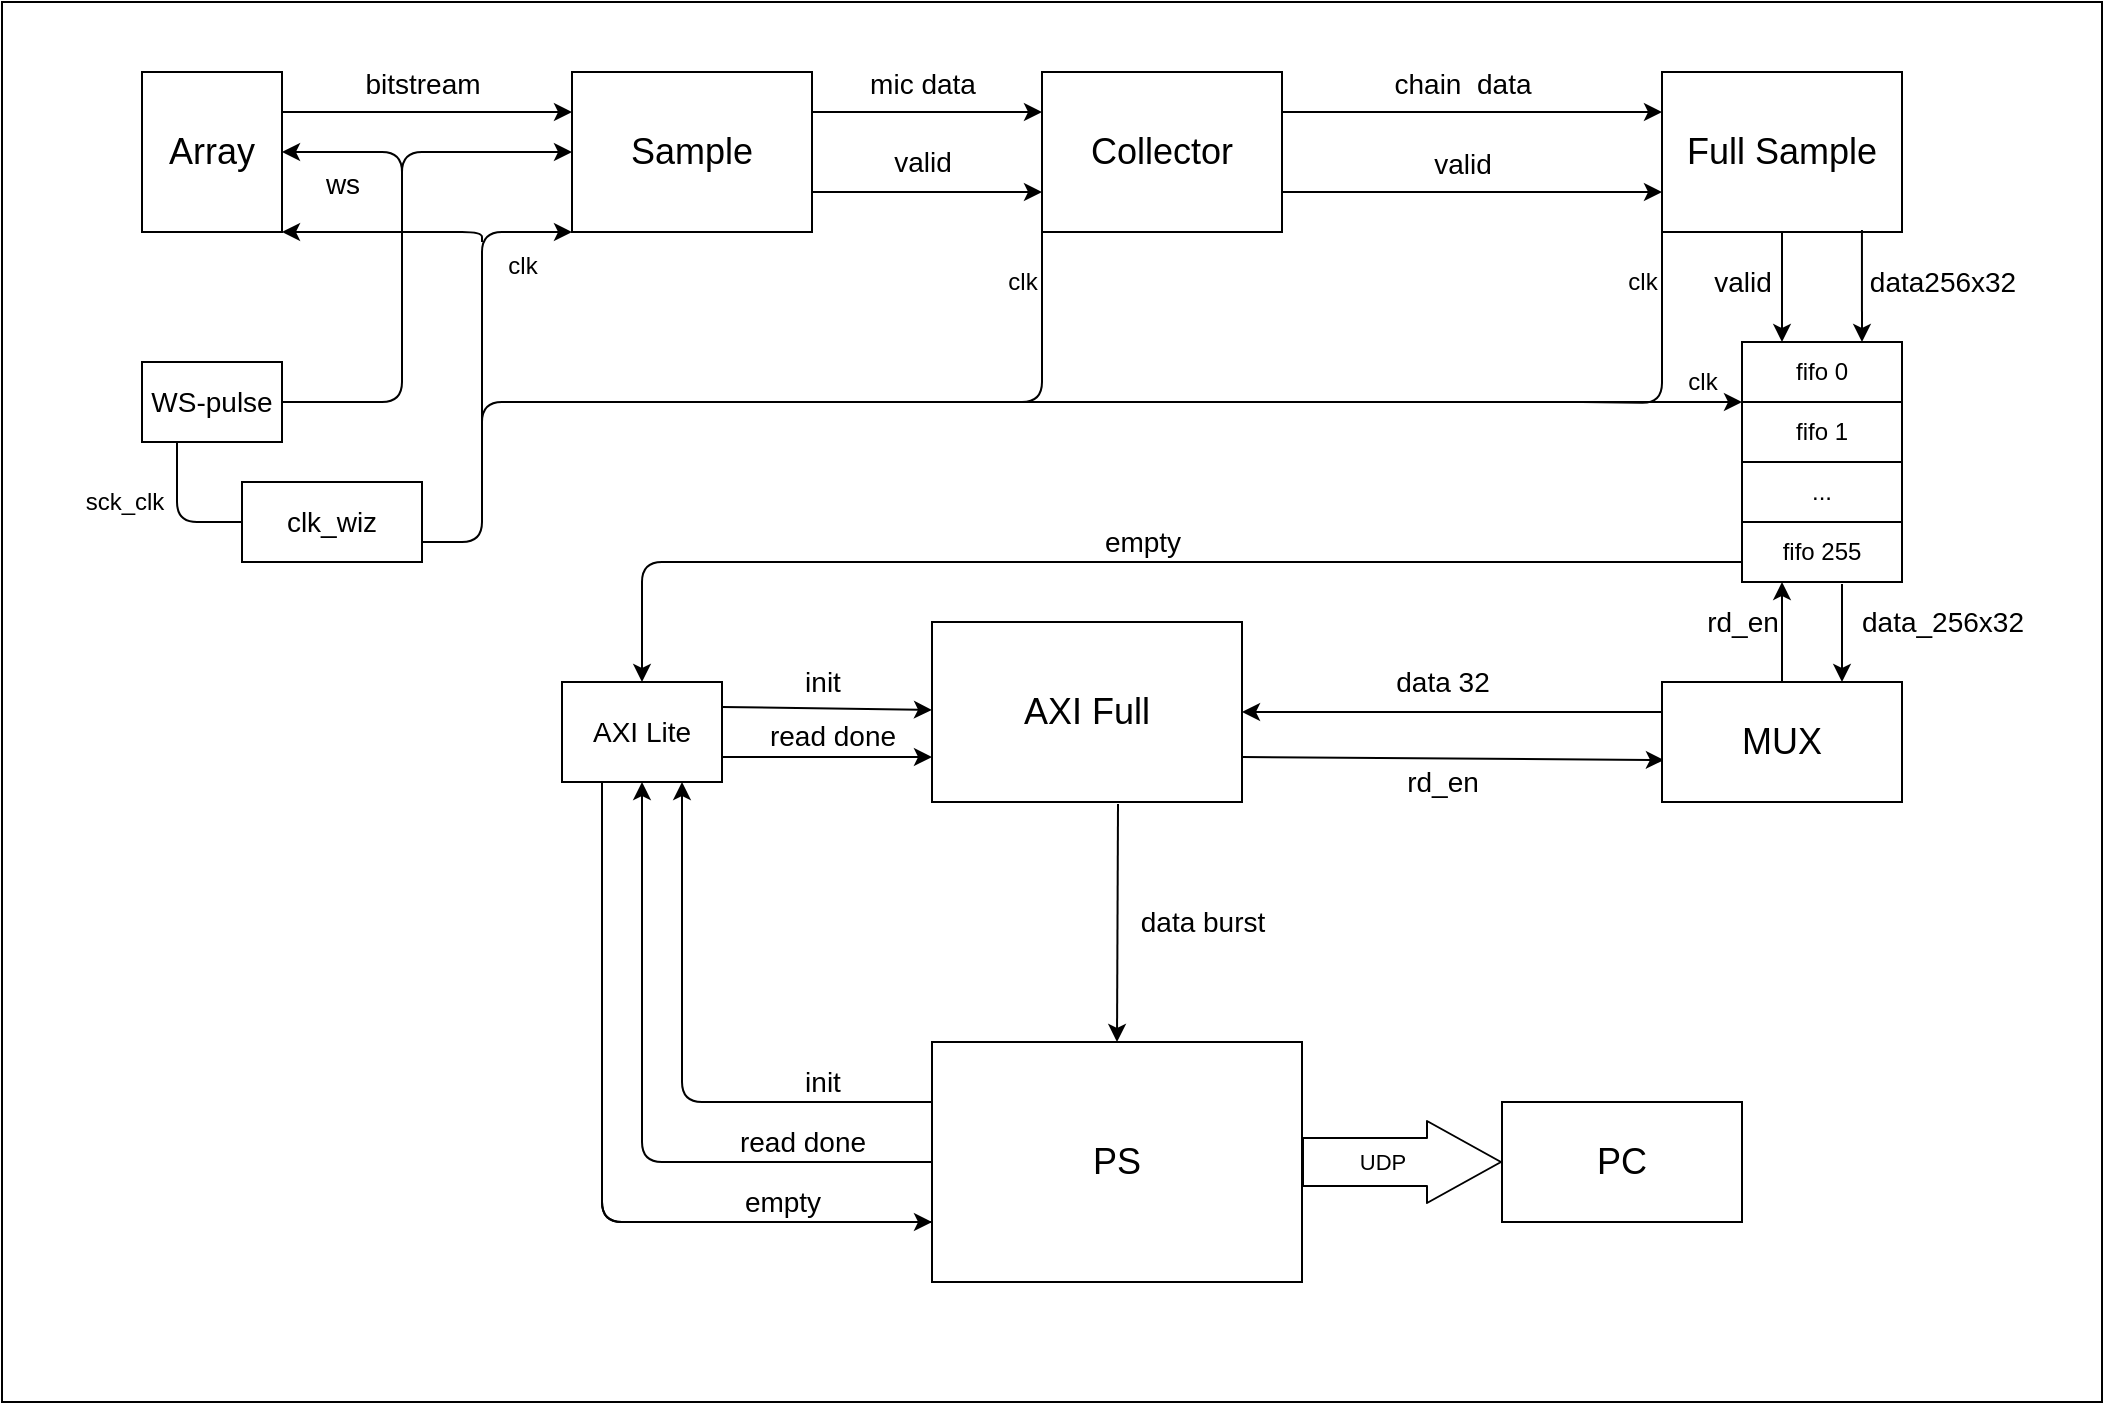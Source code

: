 <mxfile>
    <diagram id="rj3nuSdlVzhrPewR49WO" name="Page-1">
        <mxGraphModel dx="1014" dy="714" grid="1" gridSize="10" guides="1" tooltips="1" connect="1" arrows="1" fold="1" page="1" pageScale="1" pageWidth="850" pageHeight="1100" math="0" shadow="0">
            <root>
                <mxCell id="0"/>
                <mxCell id="1" parent="0"/>
                <mxCell id="88" value="" style="rounded=0;whiteSpace=wrap;html=1;fillColor=#FFFFFF;" vertex="1" parent="1">
                    <mxGeometry x="20" width="1050" height="700" as="geometry"/>
                </mxCell>
                <mxCell id="17" value="&lt;font style=&quot;font-size: 14px;&quot;&gt;bitstream&lt;/font&gt;" style="edgeStyle=none;html=1;exitX=1;exitY=0.25;exitDx=0;exitDy=0;entryX=0;entryY=0.25;entryDx=0;entryDy=0;fontSize=18;" parent="1" source="2" target="5" edge="1">
                    <mxGeometry x="-0.035" y="15" relative="1" as="geometry">
                        <mxPoint as="offset"/>
                    </mxGeometry>
                </mxCell>
                <mxCell id="2" value="&lt;font style=&quot;font-size: 18px;&quot;&gt;Array&lt;/font&gt;" style="whiteSpace=wrap;html=1;" parent="1" vertex="1">
                    <mxGeometry x="90" y="35" width="70" height="80" as="geometry"/>
                </mxCell>
                <mxCell id="21" value="&lt;font style=&quot;font-size: 14px;&quot;&gt;chain&amp;nbsp; data&lt;/font&gt;" style="edgeStyle=none;html=1;exitX=1;exitY=0.25;exitDx=0;exitDy=0;entryX=0;entryY=0.25;entryDx=0;entryDy=0;fontSize=18;" parent="1" source="3" target="4" edge="1">
                    <mxGeometry x="-0.053" y="15" relative="1" as="geometry">
                        <mxPoint as="offset"/>
                    </mxGeometry>
                </mxCell>
                <mxCell id="22" value="&lt;font style=&quot;font-size: 14px;&quot;&gt;valid&lt;/font&gt;" style="edgeStyle=none;html=1;exitX=1;exitY=0.75;exitDx=0;exitDy=0;entryX=0;entryY=0.75;entryDx=0;entryDy=0;fontSize=18;" parent="1" source="3" target="4" edge="1">
                    <mxGeometry x="-0.053" y="15" relative="1" as="geometry">
                        <mxPoint as="offset"/>
                    </mxGeometry>
                </mxCell>
                <mxCell id="3" value="&lt;font style=&quot;font-size: 18px;&quot;&gt;Collector&lt;/font&gt;" style="whiteSpace=wrap;html=1;" parent="1" vertex="1">
                    <mxGeometry x="540" y="35" width="120" height="80" as="geometry"/>
                </mxCell>
                <mxCell id="41" value="valid" style="edgeStyle=none;html=1;exitX=0.5;exitY=1;exitDx=0;exitDy=0;entryX=0.25;entryY=0;entryDx=0;entryDy=0;fontSize=14;startArrow=none;startFill=0;endArrow=classic;endFill=1;" parent="1" source="4" target="6" edge="1">
                    <mxGeometry x="-0.091" y="-20" relative="1" as="geometry">
                        <mxPoint as="offset"/>
                    </mxGeometry>
                </mxCell>
                <mxCell id="4" value="&lt;font style=&quot;font-size: 18px;&quot;&gt;Full Sample&lt;/font&gt;" style="whiteSpace=wrap;html=1;" parent="1" vertex="1">
                    <mxGeometry x="850" y="35" width="120" height="80" as="geometry"/>
                </mxCell>
                <mxCell id="19" value="&lt;font style=&quot;font-size: 14px;&quot;&gt;mic data&lt;/font&gt;" style="edgeStyle=none;html=1;exitX=1;exitY=0.25;exitDx=0;exitDy=0;entryX=0;entryY=0.25;entryDx=0;entryDy=0;fontSize=18;" parent="1" source="5" target="3" edge="1">
                    <mxGeometry x="-0.043" y="15" relative="1" as="geometry">
                        <mxPoint as="offset"/>
                    </mxGeometry>
                </mxCell>
                <mxCell id="lgiAlKTWV0E-R-t-R4fU-114" value="valid" style="edgeStyle=none;html=1;exitX=1;exitY=0.75;exitDx=0;exitDy=0;entryX=0;entryY=0.75;entryDx=0;entryDy=0;fontSize=14;startArrow=none;startFill=0;endArrow=classic;endFill=1;" parent="1" source="5" target="3" edge="1">
                    <mxGeometry x="-0.043" y="15" relative="1" as="geometry">
                        <mxPoint as="offset"/>
                    </mxGeometry>
                </mxCell>
                <mxCell id="5" value="&lt;font style=&quot;font-size: 18px;&quot;&gt;Sample&lt;/font&gt;" style="whiteSpace=wrap;html=1;" parent="1" vertex="1">
                    <mxGeometry x="305" y="35" width="120" height="80" as="geometry"/>
                </mxCell>
                <mxCell id="44" value="data256x32" style="edgeStyle=none;html=1;exitX=0.75;exitY=0;exitDx=0;exitDy=0;entryX=0.833;entryY=0.988;entryDx=0;entryDy=0;entryPerimeter=0;fontSize=14;startArrow=classic;startFill=1;endArrow=none;endFill=0;" parent="1" source="6" target="4" edge="1">
                    <mxGeometry x="0.071" y="-40" relative="1" as="geometry">
                        <mxPoint as="offset"/>
                    </mxGeometry>
                </mxCell>
                <mxCell id="45" value="data_256x32" style="edgeStyle=none;html=1;exitX=0.75;exitY=0;exitDx=0;exitDy=0;entryX=0.625;entryY=1.033;entryDx=0;entryDy=0;entryPerimeter=0;fontSize=14;startArrow=classic;startFill=1;endArrow=none;endFill=0;" parent="1" source="7" target="15" edge="1">
                    <mxGeometry x="0.224" y="-50" relative="1" as="geometry">
                        <mxPoint as="offset"/>
                    </mxGeometry>
                </mxCell>
                <mxCell id="48" value="rd_en" style="edgeStyle=none;html=1;exitX=0.008;exitY=0.65;exitDx=0;exitDy=0;entryX=1;entryY=0.75;entryDx=0;entryDy=0;fontSize=14;startArrow=classic;startFill=1;endArrow=none;endFill=0;exitPerimeter=0;" parent="1" source="7" target="11" edge="1">
                    <mxGeometry x="0.051" y="12" relative="1" as="geometry">
                        <mxPoint as="offset"/>
                    </mxGeometry>
                </mxCell>
                <mxCell id="7" value="&lt;font style=&quot;font-size: 18px;&quot;&gt;MUX&lt;/font&gt;" style="whiteSpace=wrap;html=1;" parent="1" vertex="1">
                    <mxGeometry x="850" y="340" width="120" height="60" as="geometry"/>
                </mxCell>
                <mxCell id="lgiAlKTWV0E-R-t-R4fU-121" style="edgeStyle=orthogonalEdgeStyle;html=1;exitX=1;exitY=0.5;exitDx=0;exitDy=0;fontSize=14;startArrow=none;startFill=0;endArrow=none;endFill=0;" parent="1" source="8" edge="1">
                    <mxGeometry relative="1" as="geometry">
                        <mxPoint x="220" y="170" as="targetPoint"/>
                        <Array as="points">
                            <mxPoint x="220" y="200"/>
                            <mxPoint x="220" y="170"/>
                        </Array>
                    </mxGeometry>
                </mxCell>
                <mxCell id="77" value="sck_clk" style="edgeStyle=orthogonalEdgeStyle;html=1;exitX=0.25;exitY=1;exitDx=0;exitDy=0;entryX=0;entryY=0.5;entryDx=0;entryDy=0;startArrow=none;startFill=0;endArrow=none;endFill=0;fontSize=12;" parent="1" source="8" target="9" edge="1">
                    <mxGeometry x="-0.172" y="-27" relative="1" as="geometry">
                        <mxPoint as="offset"/>
                    </mxGeometry>
                </mxCell>
                <mxCell id="8" value="&lt;font style=&quot;font-size: 14px;&quot;&gt;WS-pulse&lt;/font&gt;" style="whiteSpace=wrap;html=1;" parent="1" vertex="1">
                    <mxGeometry x="90" y="180" width="70" height="40" as="geometry"/>
                </mxCell>
                <mxCell id="67" value="clk" style="edgeStyle=orthogonalEdgeStyle;html=1;exitX=1;exitY=0.75;exitDx=0;exitDy=0;shadow=0;endArrow=classic;endFill=1;entryX=0;entryY=0;entryDx=0;entryDy=0;startArrow=none;startFill=0;fontSize=12;" parent="1" source="9" target="13" edge="1">
                    <mxGeometry x="0.945" y="10" relative="1" as="geometry">
                        <mxPoint x="280" y="200" as="targetPoint"/>
                        <Array as="points">
                            <mxPoint x="260" y="270"/>
                            <mxPoint x="260" y="200"/>
                        </Array>
                        <mxPoint as="offset"/>
                    </mxGeometry>
                </mxCell>
                <mxCell id="9" value="&lt;font style=&quot;font-size: 14px;&quot;&gt;clk_wiz&lt;/font&gt;" style="whiteSpace=wrap;html=1;" parent="1" vertex="1">
                    <mxGeometry x="140" y="240" width="90" height="40" as="geometry"/>
                </mxCell>
                <mxCell id="lgiAlKTWV0E-R-t-R4fU-96" value="init" style="edgeStyle=none;html=1;exitX=1;exitY=0.25;exitDx=0;exitDy=0;fontSize=14;startArrow=none;startFill=0;endArrow=classic;endFill=1;" parent="1" source="10" target="11" edge="1">
                    <mxGeometry x="-0.051" y="13" relative="1" as="geometry">
                        <mxPoint x="480" y="353" as="targetPoint"/>
                        <mxPoint as="offset"/>
                    </mxGeometry>
                </mxCell>
                <mxCell id="lgiAlKTWV0E-R-t-R4fU-97" value="read done" style="edgeStyle=none;html=1;exitX=0;exitY=0.75;exitDx=0;exitDy=0;fontSize=14;startArrow=classic;startFill=1;endArrow=none;endFill=0;entryX=1;entryY=0.75;entryDx=0;entryDy=0;" parent="1" source="11" target="10" edge="1">
                    <mxGeometry x="-0.048" y="-12" relative="1" as="geometry">
                        <mxPoint x="430" y="450" as="targetPoint"/>
                        <mxPoint y="1" as="offset"/>
                    </mxGeometry>
                </mxCell>
                <mxCell id="lgiAlKTWV0E-R-t-R4fU-99" value="init" style="edgeStyle=orthogonalEdgeStyle;html=1;exitX=0.75;exitY=1;exitDx=0;exitDy=0;fontSize=14;startArrow=classic;startFill=1;endArrow=none;endFill=0;entryX=0;entryY=0.25;entryDx=0;entryDy=0;" parent="1" source="10" target="16" edge="1">
                    <mxGeometry x="0.614" y="10" relative="1" as="geometry">
                        <mxPoint x="465" y="550" as="targetPoint"/>
                        <mxPoint as="offset"/>
                    </mxGeometry>
                </mxCell>
                <mxCell id="lgiAlKTWV0E-R-t-R4fU-100" value="read done" style="edgeStyle=orthogonalEdgeStyle;html=1;exitX=0.5;exitY=1;exitDx=0;exitDy=0;fontSize=14;startArrow=classic;startFill=1;endArrow=none;endFill=0;entryX=0;entryY=0.5;entryDx=0;entryDy=0;" parent="1" source="10" target="16" edge="1">
                    <mxGeometry x="0.612" y="10" relative="1" as="geometry">
                        <mxPoint x="465" y="580" as="targetPoint"/>
                        <mxPoint as="offset"/>
                    </mxGeometry>
                </mxCell>
                <mxCell id="lgiAlKTWV0E-R-t-R4fU-101" value="empty" style="edgeStyle=orthogonalEdgeStyle;html=1;exitX=0.25;exitY=1;exitDx=0;exitDy=0;fontSize=14;startArrow=none;startFill=0;endArrow=none;endFill=0;shadow=0;entryX=0;entryY=0.75;entryDx=0;entryDy=0;" parent="1" source="10" target="16" edge="1">
                    <mxGeometry x="0.61" y="10" relative="1" as="geometry">
                        <mxPoint x="465" y="610" as="targetPoint"/>
                        <mxPoint as="offset"/>
                    </mxGeometry>
                </mxCell>
                <mxCell id="84" style="edgeStyle=none;html=1;entryX=0;entryY=0.75;entryDx=0;entryDy=0;exitX=0.25;exitY=1;exitDx=0;exitDy=0;" parent="1" source="10" target="16" edge="1">
                    <mxGeometry relative="1" as="geometry">
                        <Array as="points">
                            <mxPoint x="320" y="610"/>
                        </Array>
                    </mxGeometry>
                </mxCell>
                <mxCell id="10" value="&lt;font style=&quot;font-size: 14px;&quot;&gt;AXI Lite&lt;/font&gt;" style="whiteSpace=wrap;html=1;" parent="1" vertex="1">
                    <mxGeometry x="300" y="340" width="80" height="50" as="geometry"/>
                </mxCell>
                <mxCell id="49" value="data 32" style="edgeStyle=none;html=1;exitX=1;exitY=0.5;exitDx=0;exitDy=0;entryX=0;entryY=0.25;entryDx=0;entryDy=0;fontSize=14;startArrow=classic;startFill=1;endArrow=none;endFill=0;" parent="1" source="11" target="7" edge="1">
                    <mxGeometry x="-0.048" y="15" relative="1" as="geometry">
                        <mxPoint as="offset"/>
                    </mxGeometry>
                </mxCell>
                <mxCell id="lgiAlKTWV0E-R-t-R4fU-109" value="data burst" style="edgeStyle=none;html=1;entryX=0.5;entryY=0;entryDx=0;entryDy=0;fontSize=14;startArrow=none;startFill=0;endArrow=classic;endFill=1;exitX=0.6;exitY=1.011;exitDx=0;exitDy=0;exitPerimeter=0;" parent="1" source="11" target="16" edge="1">
                    <mxGeometry x="-0.011" y="42" relative="1" as="geometry">
                        <mxPoint x="570" y="400" as="sourcePoint"/>
                        <mxPoint as="offset"/>
                    </mxGeometry>
                </mxCell>
                <mxCell id="11" value="&lt;font style=&quot;font-size: 18px;&quot;&gt;AXI Full&lt;/font&gt;" style="whiteSpace=wrap;html=1;" parent="1" vertex="1">
                    <mxGeometry x="485" y="310" width="155" height="90" as="geometry"/>
                </mxCell>
                <mxCell id="47" value="rd_en" style="edgeStyle=none;html=1;exitX=0.25;exitY=1;exitDx=0;exitDy=0;entryX=0.5;entryY=0;entryDx=0;entryDy=0;fontSize=14;startArrow=classic;startFill=1;endArrow=none;endFill=0;" parent="1" source="15" target="7" edge="1">
                    <mxGeometry x="-0.2" y="-20" relative="1" as="geometry">
                        <mxPoint as="offset"/>
                    </mxGeometry>
                </mxCell>
                <mxCell id="54" value="empty" style="edgeStyle=orthogonalEdgeStyle;html=1;fontSize=14;startArrow=classic;startFill=1;endArrow=none;endFill=0;exitX=0.5;exitY=0;exitDx=0;exitDy=0;" parent="1" source="10" edge="1">
                    <mxGeometry x="0.016" y="10" relative="1" as="geometry">
                        <mxPoint x="890" y="280" as="targetPoint"/>
                        <mxPoint x="610" y="280" as="sourcePoint"/>
                        <Array as="points">
                            <mxPoint x="340" y="280"/>
                        </Array>
                        <mxPoint as="offset"/>
                    </mxGeometry>
                </mxCell>
                <mxCell id="16" value="&lt;font style=&quot;font-size: 18px;&quot;&gt;PS&lt;/font&gt;" style="whiteSpace=wrap;html=1;" parent="1" vertex="1">
                    <mxGeometry x="485" y="520" width="185" height="120" as="geometry"/>
                </mxCell>
                <mxCell id="29" value="&lt;font style=&quot;font-size: 14px;&quot;&gt;ws&lt;/font&gt;" style="html=1;fontSize=18;startArrow=none;startFill=0;endArrow=classic;endFill=1;edgeStyle=orthogonalEdgeStyle;entryX=0;entryY=0.5;entryDx=0;entryDy=0;" parent="1" target="5" edge="1">
                    <mxGeometry x="-0.667" y="30" relative="1" as="geometry">
                        <mxPoint x="305" y="80" as="targetPoint"/>
                        <mxPoint x="220" y="110" as="sourcePoint"/>
                        <Array as="points">
                            <mxPoint x="220" y="75"/>
                        </Array>
                        <mxPoint as="offset"/>
                    </mxGeometry>
                </mxCell>
                <mxCell id="31" style="html=1;fontSize=18;startArrow=none;startFill=0;endArrow=none;endFill=0;edgeStyle=orthogonalEdgeStyle;" parent="1" edge="1">
                    <mxGeometry relative="1" as="geometry">
                        <mxPoint x="260" y="140" as="targetPoint"/>
                        <mxPoint x="260" y="250" as="sourcePoint"/>
                        <Array as="points">
                            <mxPoint x="260" y="220"/>
                            <mxPoint x="260" y="150"/>
                        </Array>
                    </mxGeometry>
                </mxCell>
                <mxCell id="33" style="html=1;fontSize=18;startArrow=none;startFill=0;endArrow=classic;endFill=1;edgeStyle=orthogonalEdgeStyle;entryX=0;entryY=1;entryDx=0;entryDy=0;" parent="1" target="5" edge="1">
                    <mxGeometry relative="1" as="geometry">
                        <mxPoint x="300" y="110" as="targetPoint"/>
                        <mxPoint x="260" y="150" as="sourcePoint"/>
                        <Array as="points">
                            <mxPoint x="260" y="150"/>
                            <mxPoint x="260" y="115"/>
                        </Array>
                    </mxGeometry>
                </mxCell>
                <mxCell id="38" value="clk" style="html=1;fontSize=12;startArrow=none;startFill=0;endArrow=none;endFill=0;edgeStyle=orthogonalEdgeStyle;entryX=0;entryY=1;entryDx=0;entryDy=0;" parent="1" target="4" edge="1">
                    <mxGeometry x="0.6" y="10" relative="1" as="geometry">
                        <mxPoint x="820" y="140" as="targetPoint"/>
                        <mxPoint x="810" y="200" as="sourcePoint"/>
                        <mxPoint as="offset"/>
                    </mxGeometry>
                </mxCell>
                <mxCell id="lgiAlKTWV0E-R-t-R4fU-88" value="" style="group" parent="1" vertex="1" connectable="0">
                    <mxGeometry x="890" y="170" width="80" height="120" as="geometry"/>
                </mxCell>
                <mxCell id="6" value="fifo 0" style="whiteSpace=wrap;html=1;" parent="lgiAlKTWV0E-R-t-R4fU-88" vertex="1">
                    <mxGeometry width="80" height="30" as="geometry"/>
                </mxCell>
                <mxCell id="13" value="fifo 1" style="whiteSpace=wrap;html=1;" parent="lgiAlKTWV0E-R-t-R4fU-88" vertex="1">
                    <mxGeometry y="30" width="80" height="30" as="geometry"/>
                </mxCell>
                <mxCell id="14" value="..." style="whiteSpace=wrap;html=1;" parent="lgiAlKTWV0E-R-t-R4fU-88" vertex="1">
                    <mxGeometry y="60" width="80" height="30" as="geometry"/>
                </mxCell>
                <mxCell id="15" value="fifo 255" style="whiteSpace=wrap;html=1;" parent="lgiAlKTWV0E-R-t-R4fU-88" vertex="1">
                    <mxGeometry y="90" width="80" height="30" as="geometry"/>
                </mxCell>
                <mxCell id="lgiAlKTWV0E-R-t-R4fU-119" value="clk" style="html=1;fontSize=12;startArrow=none;startFill=0;endArrow=none;endFill=0;edgeStyle=orthogonalEdgeStyle;entryX=0;entryY=1;entryDx=0;entryDy=0;" parent="1" target="3" edge="1">
                    <mxGeometry x="0.63" y="10" relative="1" as="geometry">
                        <mxPoint x="500" y="145" as="targetPoint"/>
                        <mxPoint x="490" y="200" as="sourcePoint"/>
                        <Array as="points">
                            <mxPoint x="500" y="200"/>
                            <mxPoint x="540" y="200"/>
                        </Array>
                        <mxPoint as="offset"/>
                    </mxGeometry>
                </mxCell>
                <mxCell id="lgiAlKTWV0E-R-t-R4fU-123" style="edgeStyle=orthogonalEdgeStyle;html=1;fontSize=14;startArrow=none;startFill=0;endArrow=classic;endFill=1;entryX=1;entryY=0.5;entryDx=0;entryDy=0;" parent="1" target="2" edge="1">
                    <mxGeometry relative="1" as="geometry">
                        <mxPoint x="220" y="170" as="sourcePoint"/>
                        <mxPoint x="170" y="90" as="targetPoint"/>
                        <Array as="points">
                            <mxPoint x="220" y="75"/>
                        </Array>
                    </mxGeometry>
                </mxCell>
                <mxCell id="83" value="&lt;font style=&quot;font-size: 12px;&quot;&gt;clk&lt;/font&gt;" style="html=1;fontSize=18;startArrow=classic;startFill=1;endArrow=none;endFill=0;edgeStyle=orthogonalEdgeStyle;exitX=1;exitY=1;exitDx=0;exitDy=0;" parent="1" source="2" edge="1">
                    <mxGeometry x="1" y="22" relative="1" as="geometry">
                        <mxPoint x="260" y="120" as="targetPoint"/>
                        <mxPoint x="180" y="100" as="sourcePoint"/>
                        <Array as="points">
                            <mxPoint x="260" y="115"/>
                        </Array>
                        <mxPoint x="-2" y="10" as="offset"/>
                    </mxGeometry>
                </mxCell>
                <mxCell id="85" value="" style="shape=flexArrow;endArrow=classic;html=1;exitX=1;exitY=0.5;exitDx=0;exitDy=0;endWidth=16;endSize=12;width=24;" parent="1" source="16" edge="1">
                    <mxGeometry width="50" height="50" relative="1" as="geometry">
                        <mxPoint x="820" y="540" as="sourcePoint"/>
                        <mxPoint x="770" y="580" as="targetPoint"/>
                    </mxGeometry>
                </mxCell>
                <mxCell id="86" value="UDP" style="edgeLabel;html=1;align=center;verticalAlign=middle;resizable=0;points=[];" parent="85" vertex="1" connectable="0">
                    <mxGeometry x="0.233" y="-3" relative="1" as="geometry">
                        <mxPoint x="-22" y="-3" as="offset"/>
                    </mxGeometry>
                </mxCell>
                <mxCell id="87" value="&lt;font style=&quot;font-size: 18px;&quot;&gt;PC&lt;/font&gt;" style="rounded=0;whiteSpace=wrap;html=1;" parent="1" vertex="1">
                    <mxGeometry x="770" y="550" width="120" height="60" as="geometry"/>
                </mxCell>
            </root>
        </mxGraphModel>
    </diagram>
</mxfile>